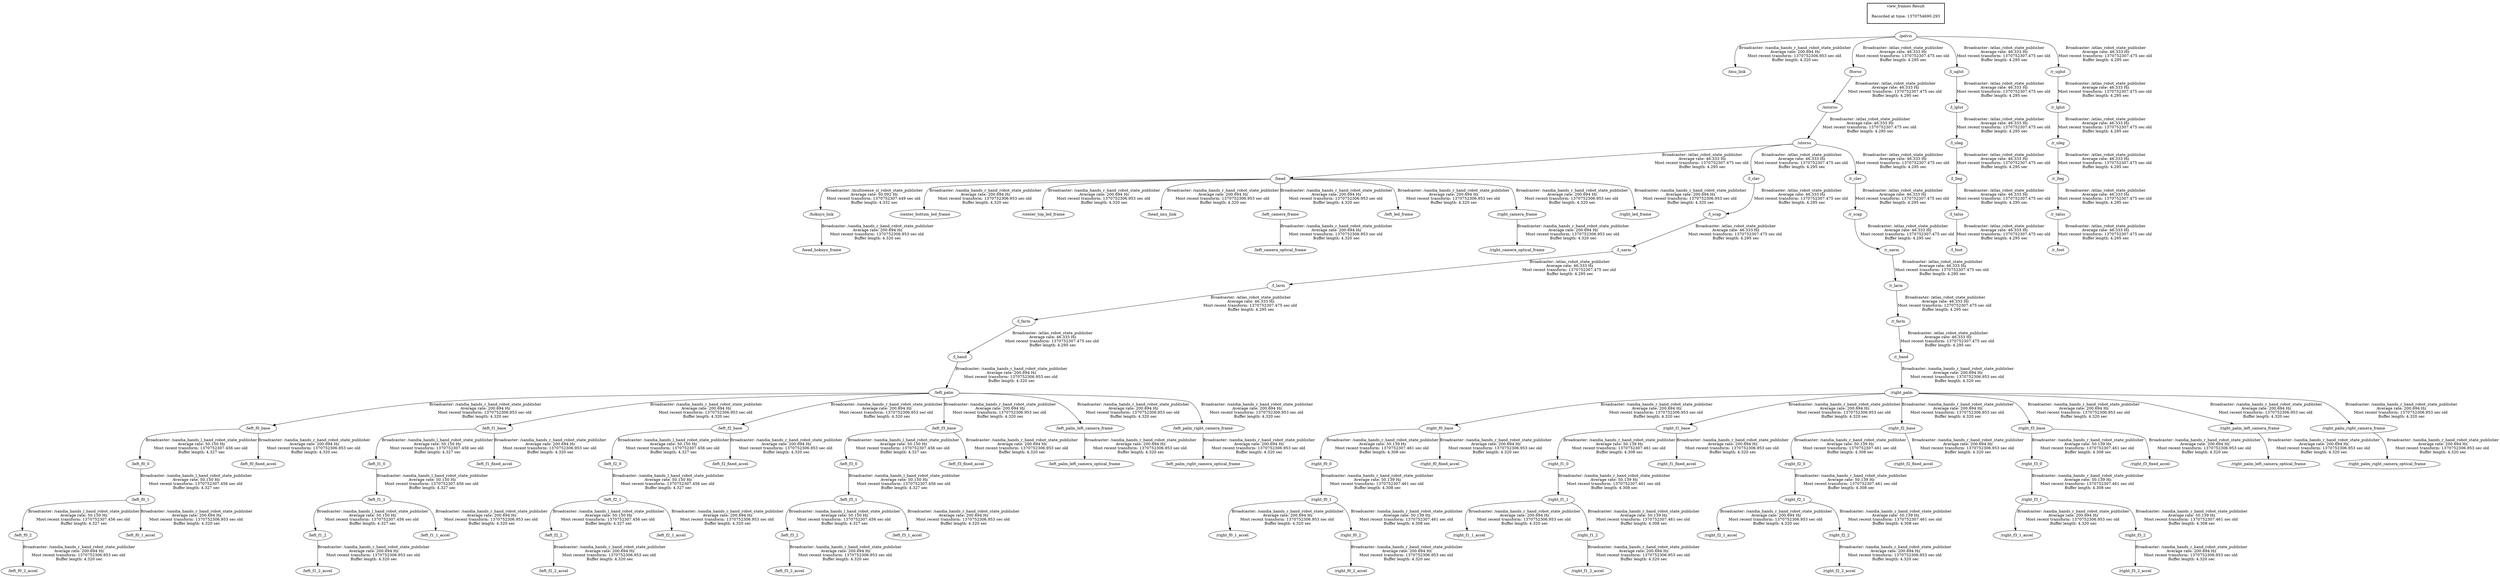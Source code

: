 digraph G {
"/left_f0_base" -> "/left_f0_0"[label="Broadcaster: /sandia_hands_l_hand_robot_state_publisher\nAverage rate: 50.150 Hz\nMost recent transform: 1370752307.456 sec old \nBuffer length: 4.327 sec\n"];
"/left_palm" -> "/left_f0_base"[label="Broadcaster: /sandia_hands_r_hand_robot_state_publisher\nAverage rate: 200.694 Hz\nMost recent transform: 1370752306.953 sec old \nBuffer length: 4.320 sec\n"];
"/left_f0_0" -> "/left_f0_1"[label="Broadcaster: /sandia_hands_l_hand_robot_state_publisher\nAverage rate: 50.150 Hz\nMost recent transform: 1370752307.456 sec old \nBuffer length: 4.327 sec\n"];
"/left_f0_1" -> "/left_f0_2"[label="Broadcaster: /sandia_hands_l_hand_robot_state_publisher\nAverage rate: 50.150 Hz\nMost recent transform: 1370752307.456 sec old \nBuffer length: 4.327 sec\n"];
"/left_f1_base" -> "/left_f1_0"[label="Broadcaster: /sandia_hands_l_hand_robot_state_publisher\nAverage rate: 50.150 Hz\nMost recent transform: 1370752307.456 sec old \nBuffer length: 4.327 sec\n"];
"/left_palm" -> "/left_f1_base"[label="Broadcaster: /sandia_hands_r_hand_robot_state_publisher\nAverage rate: 200.694 Hz\nMost recent transform: 1370752306.953 sec old \nBuffer length: 4.320 sec\n"];
"/left_f1_0" -> "/left_f1_1"[label="Broadcaster: /sandia_hands_l_hand_robot_state_publisher\nAverage rate: 50.150 Hz\nMost recent transform: 1370752307.456 sec old \nBuffer length: 4.327 sec\n"];
"/left_f1_1" -> "/left_f1_2"[label="Broadcaster: /sandia_hands_l_hand_robot_state_publisher\nAverage rate: 50.150 Hz\nMost recent transform: 1370752307.456 sec old \nBuffer length: 4.327 sec\n"];
"/left_f2_base" -> "/left_f2_0"[label="Broadcaster: /sandia_hands_l_hand_robot_state_publisher\nAverage rate: 50.150 Hz\nMost recent transform: 1370752307.456 sec old \nBuffer length: 4.327 sec\n"];
"/left_palm" -> "/left_f2_base"[label="Broadcaster: /sandia_hands_r_hand_robot_state_publisher\nAverage rate: 200.694 Hz\nMost recent transform: 1370752306.953 sec old \nBuffer length: 4.320 sec\n"];
"/left_f2_0" -> "/left_f2_1"[label="Broadcaster: /sandia_hands_l_hand_robot_state_publisher\nAverage rate: 50.150 Hz\nMost recent transform: 1370752307.456 sec old \nBuffer length: 4.327 sec\n"];
"/left_f2_1" -> "/left_f2_2"[label="Broadcaster: /sandia_hands_l_hand_robot_state_publisher\nAverage rate: 50.150 Hz\nMost recent transform: 1370752307.456 sec old \nBuffer length: 4.327 sec\n"];
"/left_f3_base" -> "/left_f3_0"[label="Broadcaster: /sandia_hands_l_hand_robot_state_publisher\nAverage rate: 50.150 Hz\nMost recent transform: 1370752307.456 sec old \nBuffer length: 4.327 sec\n"];
"/left_palm" -> "/left_f3_base"[label="Broadcaster: /sandia_hands_r_hand_robot_state_publisher\nAverage rate: 200.694 Hz\nMost recent transform: 1370752306.953 sec old \nBuffer length: 4.320 sec\n"];
"/left_f3_0" -> "/left_f3_1"[label="Broadcaster: /sandia_hands_l_hand_robot_state_publisher\nAverage rate: 50.150 Hz\nMost recent transform: 1370752307.456 sec old \nBuffer length: 4.327 sec\n"];
"/left_f3_1" -> "/left_f3_2"[label="Broadcaster: /sandia_hands_l_hand_robot_state_publisher\nAverage rate: 50.150 Hz\nMost recent transform: 1370752307.456 sec old \nBuffer length: 4.327 sec\n"];
"/head" -> "/hokuyo_link"[label="Broadcaster: /multisense_sl_robot_state_publisher\nAverage rate: 50.092 Hz\nMost recent transform: 1370752307.449 sec old \nBuffer length: 4.332 sec\n"];
"/utorso" -> "/head"[label="Broadcaster: /atlas_robot_state_publisher\nAverage rate: 46.333 Hz\nMost recent transform: 1370752307.475 sec old \nBuffer length: 4.295 sec\n"];
"/head" -> "/center_bottom_led_frame"[label="Broadcaster: /sandia_hands_r_hand_robot_state_publisher\nAverage rate: 200.694 Hz\nMost recent transform: 1370752306.953 sec old \nBuffer length: 4.320 sec\n"];
"/head" -> "/center_top_led_frame"[label="Broadcaster: /sandia_hands_r_hand_robot_state_publisher\nAverage rate: 200.694 Hz\nMost recent transform: 1370752306.953 sec old \nBuffer length: 4.320 sec\n"];
"/hokuyo_link" -> "/head_hokuyo_frame"[label="Broadcaster: /sandia_hands_r_hand_robot_state_publisher\nAverage rate: 200.694 Hz\nMost recent transform: 1370752306.953 sec old \nBuffer length: 4.320 sec\n"];
"/head" -> "/head_imu_link"[label="Broadcaster: /sandia_hands_r_hand_robot_state_publisher\nAverage rate: 200.694 Hz\nMost recent transform: 1370752306.953 sec old \nBuffer length: 4.320 sec\n"];
"/pelvis" -> "/imu_link"[label="Broadcaster: /sandia_hands_r_hand_robot_state_publisher\nAverage rate: 200.694 Hz\nMost recent transform: 1370752306.953 sec old \nBuffer length: 4.320 sec\n"];
"/head" -> "/left_camera_frame"[label="Broadcaster: /sandia_hands_r_hand_robot_state_publisher\nAverage rate: 200.694 Hz\nMost recent transform: 1370752306.953 sec old \nBuffer length: 4.320 sec\n"];
"/left_camera_frame" -> "/left_camera_optical_frame"[label="Broadcaster: /sandia_hands_r_hand_robot_state_publisher\nAverage rate: 200.694 Hz\nMost recent transform: 1370752306.953 sec old \nBuffer length: 4.320 sec\n"];
"/left_f0_1" -> "/left_f0_1_accel"[label="Broadcaster: /sandia_hands_r_hand_robot_state_publisher\nAverage rate: 200.694 Hz\nMost recent transform: 1370752306.953 sec old \nBuffer length: 4.320 sec\n"];
"/left_f0_2" -> "/left_f0_2_accel"[label="Broadcaster: /sandia_hands_r_hand_robot_state_publisher\nAverage rate: 200.694 Hz\nMost recent transform: 1370752306.953 sec old \nBuffer length: 4.320 sec\n"];
"/l_hand" -> "/left_palm"[label="Broadcaster: /sandia_hands_r_hand_robot_state_publisher\nAverage rate: 200.694 Hz\nMost recent transform: 1370752306.953 sec old \nBuffer length: 4.320 sec\n"];
"/left_f0_base" -> "/left_f0_fixed_accel"[label="Broadcaster: /sandia_hands_r_hand_robot_state_publisher\nAverage rate: 200.694 Hz\nMost recent transform: 1370752306.953 sec old \nBuffer length: 4.320 sec\n"];
"/left_f1_1" -> "/left_f1_1_accel"[label="Broadcaster: /sandia_hands_r_hand_robot_state_publisher\nAverage rate: 200.694 Hz\nMost recent transform: 1370752306.953 sec old \nBuffer length: 4.320 sec\n"];
"/left_f1_2" -> "/left_f1_2_accel"[label="Broadcaster: /sandia_hands_r_hand_robot_state_publisher\nAverage rate: 200.694 Hz\nMost recent transform: 1370752306.953 sec old \nBuffer length: 4.320 sec\n"];
"/left_f1_base" -> "/left_f1_fixed_accel"[label="Broadcaster: /sandia_hands_r_hand_robot_state_publisher\nAverage rate: 200.694 Hz\nMost recent transform: 1370752306.953 sec old \nBuffer length: 4.320 sec\n"];
"/left_f2_1" -> "/left_f2_1_accel"[label="Broadcaster: /sandia_hands_r_hand_robot_state_publisher\nAverage rate: 200.694 Hz\nMost recent transform: 1370752306.953 sec old \nBuffer length: 4.320 sec\n"];
"/left_f2_2" -> "/left_f2_2_accel"[label="Broadcaster: /sandia_hands_r_hand_robot_state_publisher\nAverage rate: 200.694 Hz\nMost recent transform: 1370752306.953 sec old \nBuffer length: 4.320 sec\n"];
"/left_f2_base" -> "/left_f2_fixed_accel"[label="Broadcaster: /sandia_hands_r_hand_robot_state_publisher\nAverage rate: 200.694 Hz\nMost recent transform: 1370752306.953 sec old \nBuffer length: 4.320 sec\n"];
"/left_f3_1" -> "/left_f3_1_accel"[label="Broadcaster: /sandia_hands_r_hand_robot_state_publisher\nAverage rate: 200.694 Hz\nMost recent transform: 1370752306.953 sec old \nBuffer length: 4.320 sec\n"];
"/left_f3_2" -> "/left_f3_2_accel"[label="Broadcaster: /sandia_hands_r_hand_robot_state_publisher\nAverage rate: 200.694 Hz\nMost recent transform: 1370752306.953 sec old \nBuffer length: 4.320 sec\n"];
"/left_f3_base" -> "/left_f3_fixed_accel"[label="Broadcaster: /sandia_hands_r_hand_robot_state_publisher\nAverage rate: 200.694 Hz\nMost recent transform: 1370752306.953 sec old \nBuffer length: 4.320 sec\n"];
"/head" -> "/left_led_frame"[label="Broadcaster: /sandia_hands_r_hand_robot_state_publisher\nAverage rate: 200.694 Hz\nMost recent transform: 1370752306.953 sec old \nBuffer length: 4.320 sec\n"];
"/left_palm" -> "/left_palm_left_camera_frame"[label="Broadcaster: /sandia_hands_r_hand_robot_state_publisher\nAverage rate: 200.694 Hz\nMost recent transform: 1370752306.953 sec old \nBuffer length: 4.320 sec\n"];
"/left_palm_left_camera_frame" -> "/left_palm_left_camera_optical_frame"[label="Broadcaster: /sandia_hands_r_hand_robot_state_publisher\nAverage rate: 200.694 Hz\nMost recent transform: 1370752306.953 sec old \nBuffer length: 4.320 sec\n"];
"/left_palm" -> "/left_palm_right_camera_frame"[label="Broadcaster: /sandia_hands_r_hand_robot_state_publisher\nAverage rate: 200.694 Hz\nMost recent transform: 1370752306.953 sec old \nBuffer length: 4.320 sec\n"];
"/left_palm_right_camera_frame" -> "/left_palm_right_camera_optical_frame"[label="Broadcaster: /sandia_hands_r_hand_robot_state_publisher\nAverage rate: 200.694 Hz\nMost recent transform: 1370752306.953 sec old \nBuffer length: 4.320 sec\n"];
"/l_farm" -> "/l_hand"[label="Broadcaster: /atlas_robot_state_publisher\nAverage rate: 46.333 Hz\nMost recent transform: 1370752307.475 sec old \nBuffer length: 4.295 sec\n"];
"/head" -> "/right_camera_frame"[label="Broadcaster: /sandia_hands_r_hand_robot_state_publisher\nAverage rate: 200.694 Hz\nMost recent transform: 1370752306.953 sec old \nBuffer length: 4.320 sec\n"];
"/right_camera_frame" -> "/right_camera_optical_frame"[label="Broadcaster: /sandia_hands_r_hand_robot_state_publisher\nAverage rate: 200.694 Hz\nMost recent transform: 1370752306.953 sec old \nBuffer length: 4.320 sec\n"];
"/right_f0_1" -> "/right_f0_1_accel"[label="Broadcaster: /sandia_hands_r_hand_robot_state_publisher\nAverage rate: 200.694 Hz\nMost recent transform: 1370752306.953 sec old \nBuffer length: 4.320 sec\n"];
"/right_f0_0" -> "/right_f0_1"[label="Broadcaster: /sandia_hands_r_hand_robot_state_publisher\nAverage rate: 50.139 Hz\nMost recent transform: 1370752307.461 sec old \nBuffer length: 4.308 sec\n"];
"/right_f0_2" -> "/right_f0_2_accel"[label="Broadcaster: /sandia_hands_r_hand_robot_state_publisher\nAverage rate: 200.694 Hz\nMost recent transform: 1370752306.953 sec old \nBuffer length: 4.320 sec\n"];
"/right_f0_1" -> "/right_f0_2"[label="Broadcaster: /sandia_hands_r_hand_robot_state_publisher\nAverage rate: 50.139 Hz\nMost recent transform: 1370752307.461 sec old \nBuffer length: 4.308 sec\n"];
"/right_palm" -> "/right_f0_base"[label="Broadcaster: /sandia_hands_r_hand_robot_state_publisher\nAverage rate: 200.694 Hz\nMost recent transform: 1370752306.953 sec old \nBuffer length: 4.320 sec\n"];
"/r_hand" -> "/right_palm"[label="Broadcaster: /sandia_hands_r_hand_robot_state_publisher\nAverage rate: 200.694 Hz\nMost recent transform: 1370752306.953 sec old \nBuffer length: 4.320 sec\n"];
"/right_f0_base" -> "/right_f0_fixed_accel"[label="Broadcaster: /sandia_hands_r_hand_robot_state_publisher\nAverage rate: 200.694 Hz\nMost recent transform: 1370752306.953 sec old \nBuffer length: 4.320 sec\n"];
"/right_f1_1" -> "/right_f1_1_accel"[label="Broadcaster: /sandia_hands_r_hand_robot_state_publisher\nAverage rate: 200.694 Hz\nMost recent transform: 1370752306.953 sec old \nBuffer length: 4.320 sec\n"];
"/right_f1_0" -> "/right_f1_1"[label="Broadcaster: /sandia_hands_r_hand_robot_state_publisher\nAverage rate: 50.139 Hz\nMost recent transform: 1370752307.461 sec old \nBuffer length: 4.308 sec\n"];
"/right_f1_2" -> "/right_f1_2_accel"[label="Broadcaster: /sandia_hands_r_hand_robot_state_publisher\nAverage rate: 200.694 Hz\nMost recent transform: 1370752306.953 sec old \nBuffer length: 4.320 sec\n"];
"/right_f1_1" -> "/right_f1_2"[label="Broadcaster: /sandia_hands_r_hand_robot_state_publisher\nAverage rate: 50.139 Hz\nMost recent transform: 1370752307.461 sec old \nBuffer length: 4.308 sec\n"];
"/right_palm" -> "/right_f1_base"[label="Broadcaster: /sandia_hands_r_hand_robot_state_publisher\nAverage rate: 200.694 Hz\nMost recent transform: 1370752306.953 sec old \nBuffer length: 4.320 sec\n"];
"/right_f1_base" -> "/right_f1_fixed_accel"[label="Broadcaster: /sandia_hands_r_hand_robot_state_publisher\nAverage rate: 200.694 Hz\nMost recent transform: 1370752306.953 sec old \nBuffer length: 4.320 sec\n"];
"/right_f2_1" -> "/right_f2_1_accel"[label="Broadcaster: /sandia_hands_r_hand_robot_state_publisher\nAverage rate: 200.694 Hz\nMost recent transform: 1370752306.953 sec old \nBuffer length: 4.320 sec\n"];
"/right_f2_0" -> "/right_f2_1"[label="Broadcaster: /sandia_hands_r_hand_robot_state_publisher\nAverage rate: 50.139 Hz\nMost recent transform: 1370752307.461 sec old \nBuffer length: 4.308 sec\n"];
"/right_f2_2" -> "/right_f2_2_accel"[label="Broadcaster: /sandia_hands_r_hand_robot_state_publisher\nAverage rate: 200.694 Hz\nMost recent transform: 1370752306.953 sec old \nBuffer length: 4.320 sec\n"];
"/right_f2_1" -> "/right_f2_2"[label="Broadcaster: /sandia_hands_r_hand_robot_state_publisher\nAverage rate: 50.139 Hz\nMost recent transform: 1370752307.461 sec old \nBuffer length: 4.308 sec\n"];
"/right_palm" -> "/right_f2_base"[label="Broadcaster: /sandia_hands_r_hand_robot_state_publisher\nAverage rate: 200.694 Hz\nMost recent transform: 1370752306.953 sec old \nBuffer length: 4.320 sec\n"];
"/right_f2_base" -> "/right_f2_fixed_accel"[label="Broadcaster: /sandia_hands_r_hand_robot_state_publisher\nAverage rate: 200.694 Hz\nMost recent transform: 1370752306.953 sec old \nBuffer length: 4.320 sec\n"];
"/right_f3_1" -> "/right_f3_1_accel"[label="Broadcaster: /sandia_hands_r_hand_robot_state_publisher\nAverage rate: 200.694 Hz\nMost recent transform: 1370752306.953 sec old \nBuffer length: 4.320 sec\n"];
"/right_f3_0" -> "/right_f3_1"[label="Broadcaster: /sandia_hands_r_hand_robot_state_publisher\nAverage rate: 50.139 Hz\nMost recent transform: 1370752307.461 sec old \nBuffer length: 4.308 sec\n"];
"/right_f3_2" -> "/right_f3_2_accel"[label="Broadcaster: /sandia_hands_r_hand_robot_state_publisher\nAverage rate: 200.694 Hz\nMost recent transform: 1370752306.953 sec old \nBuffer length: 4.320 sec\n"];
"/right_f3_1" -> "/right_f3_2"[label="Broadcaster: /sandia_hands_r_hand_robot_state_publisher\nAverage rate: 50.139 Hz\nMost recent transform: 1370752307.461 sec old \nBuffer length: 4.308 sec\n"];
"/right_palm" -> "/right_f3_base"[label="Broadcaster: /sandia_hands_r_hand_robot_state_publisher\nAverage rate: 200.694 Hz\nMost recent transform: 1370752306.953 sec old \nBuffer length: 4.320 sec\n"];
"/right_f3_base" -> "/right_f3_fixed_accel"[label="Broadcaster: /sandia_hands_r_hand_robot_state_publisher\nAverage rate: 200.694 Hz\nMost recent transform: 1370752306.953 sec old \nBuffer length: 4.320 sec\n"];
"/head" -> "/right_led_frame"[label="Broadcaster: /sandia_hands_r_hand_robot_state_publisher\nAverage rate: 200.694 Hz\nMost recent transform: 1370752306.953 sec old \nBuffer length: 4.320 sec\n"];
"/right_palm" -> "/right_palm_left_camera_frame"[label="Broadcaster: /sandia_hands_r_hand_robot_state_publisher\nAverage rate: 200.694 Hz\nMost recent transform: 1370752306.953 sec old \nBuffer length: 4.320 sec\n"];
"/right_palm_left_camera_frame" -> "/right_palm_left_camera_optical_frame"[label="Broadcaster: /sandia_hands_r_hand_robot_state_publisher\nAverage rate: 200.694 Hz\nMost recent transform: 1370752306.953 sec old \nBuffer length: 4.320 sec\n"];
"/right_palm" -> "/right_palm_right_camera_frame"[label="Broadcaster: /sandia_hands_r_hand_robot_state_publisher\nAverage rate: 200.694 Hz\nMost recent transform: 1370752306.953 sec old \nBuffer length: 4.320 sec\n"];
"/right_palm_right_camera_frame" -> "/right_palm_right_camera_optical_frame"[label="Broadcaster: /sandia_hands_r_hand_robot_state_publisher\nAverage rate: 200.694 Hz\nMost recent transform: 1370752306.953 sec old \nBuffer length: 4.320 sec\n"];
"/r_farm" -> "/r_hand"[label="Broadcaster: /atlas_robot_state_publisher\nAverage rate: 46.333 Hz\nMost recent transform: 1370752307.475 sec old \nBuffer length: 4.295 sec\n"];
"/pelvis" -> "/ltorso"[label="Broadcaster: /atlas_robot_state_publisher\nAverage rate: 46.333 Hz\nMost recent transform: 1370752307.475 sec old \nBuffer length: 4.295 sec\n"];
"/ltorso" -> "/mtorso"[label="Broadcaster: /atlas_robot_state_publisher\nAverage rate: 46.333 Hz\nMost recent transform: 1370752307.475 sec old \nBuffer length: 4.295 sec\n"];
"/mtorso" -> "/utorso"[label="Broadcaster: /atlas_robot_state_publisher\nAverage rate: 46.333 Hz\nMost recent transform: 1370752307.475 sec old \nBuffer length: 4.295 sec\n"];
"/l_uarm" -> "/l_larm"[label="Broadcaster: /atlas_robot_state_publisher\nAverage rate: 46.333 Hz\nMost recent transform: 1370752307.475 sec old \nBuffer length: 4.295 sec\n"];
"/l_scap" -> "/l_uarm"[label="Broadcaster: /atlas_robot_state_publisher\nAverage rate: 46.333 Hz\nMost recent transform: 1370752307.475 sec old \nBuffer length: 4.295 sec\n"];
"/l_clav" -> "/l_scap"[label="Broadcaster: /atlas_robot_state_publisher\nAverage rate: 46.333 Hz\nMost recent transform: 1370752307.475 sec old \nBuffer length: 4.295 sec\n"];
"/l_larm" -> "/l_farm"[label="Broadcaster: /atlas_robot_state_publisher\nAverage rate: 46.333 Hz\nMost recent transform: 1370752307.475 sec old \nBuffer length: 4.295 sec\n"];
"/utorso" -> "/l_clav"[label="Broadcaster: /atlas_robot_state_publisher\nAverage rate: 46.333 Hz\nMost recent transform: 1370752307.475 sec old \nBuffer length: 4.295 sec\n"];
"/l_uleg" -> "/l_lleg"[label="Broadcaster: /atlas_robot_state_publisher\nAverage rate: 46.333 Hz\nMost recent transform: 1370752307.475 sec old \nBuffer length: 4.295 sec\n"];
"/l_lglut" -> "/l_uleg"[label="Broadcaster: /atlas_robot_state_publisher\nAverage rate: 46.333 Hz\nMost recent transform: 1370752307.475 sec old \nBuffer length: 4.295 sec\n"];
"/l_talus" -> "/l_foot"[label="Broadcaster: /atlas_robot_state_publisher\nAverage rate: 46.333 Hz\nMost recent transform: 1370752307.475 sec old \nBuffer length: 4.295 sec\n"];
"/l_lleg" -> "/l_talus"[label="Broadcaster: /atlas_robot_state_publisher\nAverage rate: 46.333 Hz\nMost recent transform: 1370752307.475 sec old \nBuffer length: 4.295 sec\n"];
"/l_uglut" -> "/l_lglut"[label="Broadcaster: /atlas_robot_state_publisher\nAverage rate: 46.333 Hz\nMost recent transform: 1370752307.475 sec old \nBuffer length: 4.295 sec\n"];
"/pelvis" -> "/l_uglut"[label="Broadcaster: /atlas_robot_state_publisher\nAverage rate: 46.333 Hz\nMost recent transform: 1370752307.475 sec old \nBuffer length: 4.295 sec\n"];
"/r_uarm" -> "/r_larm"[label="Broadcaster: /atlas_robot_state_publisher\nAverage rate: 46.333 Hz\nMost recent transform: 1370752307.475 sec old \nBuffer length: 4.295 sec\n"];
"/r_scap" -> "/r_uarm"[label="Broadcaster: /atlas_robot_state_publisher\nAverage rate: 46.333 Hz\nMost recent transform: 1370752307.475 sec old \nBuffer length: 4.295 sec\n"];
"/r_clav" -> "/r_scap"[label="Broadcaster: /atlas_robot_state_publisher\nAverage rate: 46.333 Hz\nMost recent transform: 1370752307.475 sec old \nBuffer length: 4.295 sec\n"];
"/r_larm" -> "/r_farm"[label="Broadcaster: /atlas_robot_state_publisher\nAverage rate: 46.333 Hz\nMost recent transform: 1370752307.475 sec old \nBuffer length: 4.295 sec\n"];
"/utorso" -> "/r_clav"[label="Broadcaster: /atlas_robot_state_publisher\nAverage rate: 46.333 Hz\nMost recent transform: 1370752307.475 sec old \nBuffer length: 4.295 sec\n"];
"/r_uleg" -> "/r_lleg"[label="Broadcaster: /atlas_robot_state_publisher\nAverage rate: 46.333 Hz\nMost recent transform: 1370752307.475 sec old \nBuffer length: 4.295 sec\n"];
"/r_lglut" -> "/r_uleg"[label="Broadcaster: /atlas_robot_state_publisher\nAverage rate: 46.333 Hz\nMost recent transform: 1370752307.475 sec old \nBuffer length: 4.295 sec\n"];
"/r_talus" -> "/r_foot"[label="Broadcaster: /atlas_robot_state_publisher\nAverage rate: 46.333 Hz\nMost recent transform: 1370752307.475 sec old \nBuffer length: 4.295 sec\n"];
"/r_lleg" -> "/r_talus"[label="Broadcaster: /atlas_robot_state_publisher\nAverage rate: 46.333 Hz\nMost recent transform: 1370752307.475 sec old \nBuffer length: 4.295 sec\n"];
"/r_uglut" -> "/r_lglut"[label="Broadcaster: /atlas_robot_state_publisher\nAverage rate: 46.333 Hz\nMost recent transform: 1370752307.475 sec old \nBuffer length: 4.295 sec\n"];
"/pelvis" -> "/r_uglut"[label="Broadcaster: /atlas_robot_state_publisher\nAverage rate: 46.333 Hz\nMost recent transform: 1370752307.475 sec old \nBuffer length: 4.295 sec\n"];
"/right_f0_base" -> "/right_f0_0"[label="Broadcaster: /sandia_hands_r_hand_robot_state_publisher\nAverage rate: 50.139 Hz\nMost recent transform: 1370752307.461 sec old \nBuffer length: 4.308 sec\n"];
"/right_f1_base" -> "/right_f1_0"[label="Broadcaster: /sandia_hands_r_hand_robot_state_publisher\nAverage rate: 50.139 Hz\nMost recent transform: 1370752307.461 sec old \nBuffer length: 4.308 sec\n"];
"/right_f2_base" -> "/right_f2_0"[label="Broadcaster: /sandia_hands_r_hand_robot_state_publisher\nAverage rate: 50.139 Hz\nMost recent transform: 1370752307.461 sec old \nBuffer length: 4.308 sec\n"];
"/right_f3_base" -> "/right_f3_0"[label="Broadcaster: /sandia_hands_r_hand_robot_state_publisher\nAverage rate: 50.139 Hz\nMost recent transform: 1370752307.461 sec old \nBuffer length: 4.308 sec\n"];
edge [style=invis];
 subgraph cluster_legend { style=bold; color=black; label ="view_frames Result";
"Recorded at time: 1370754690.293"[ shape=plaintext ] ;
 }->"/pelvis";
}